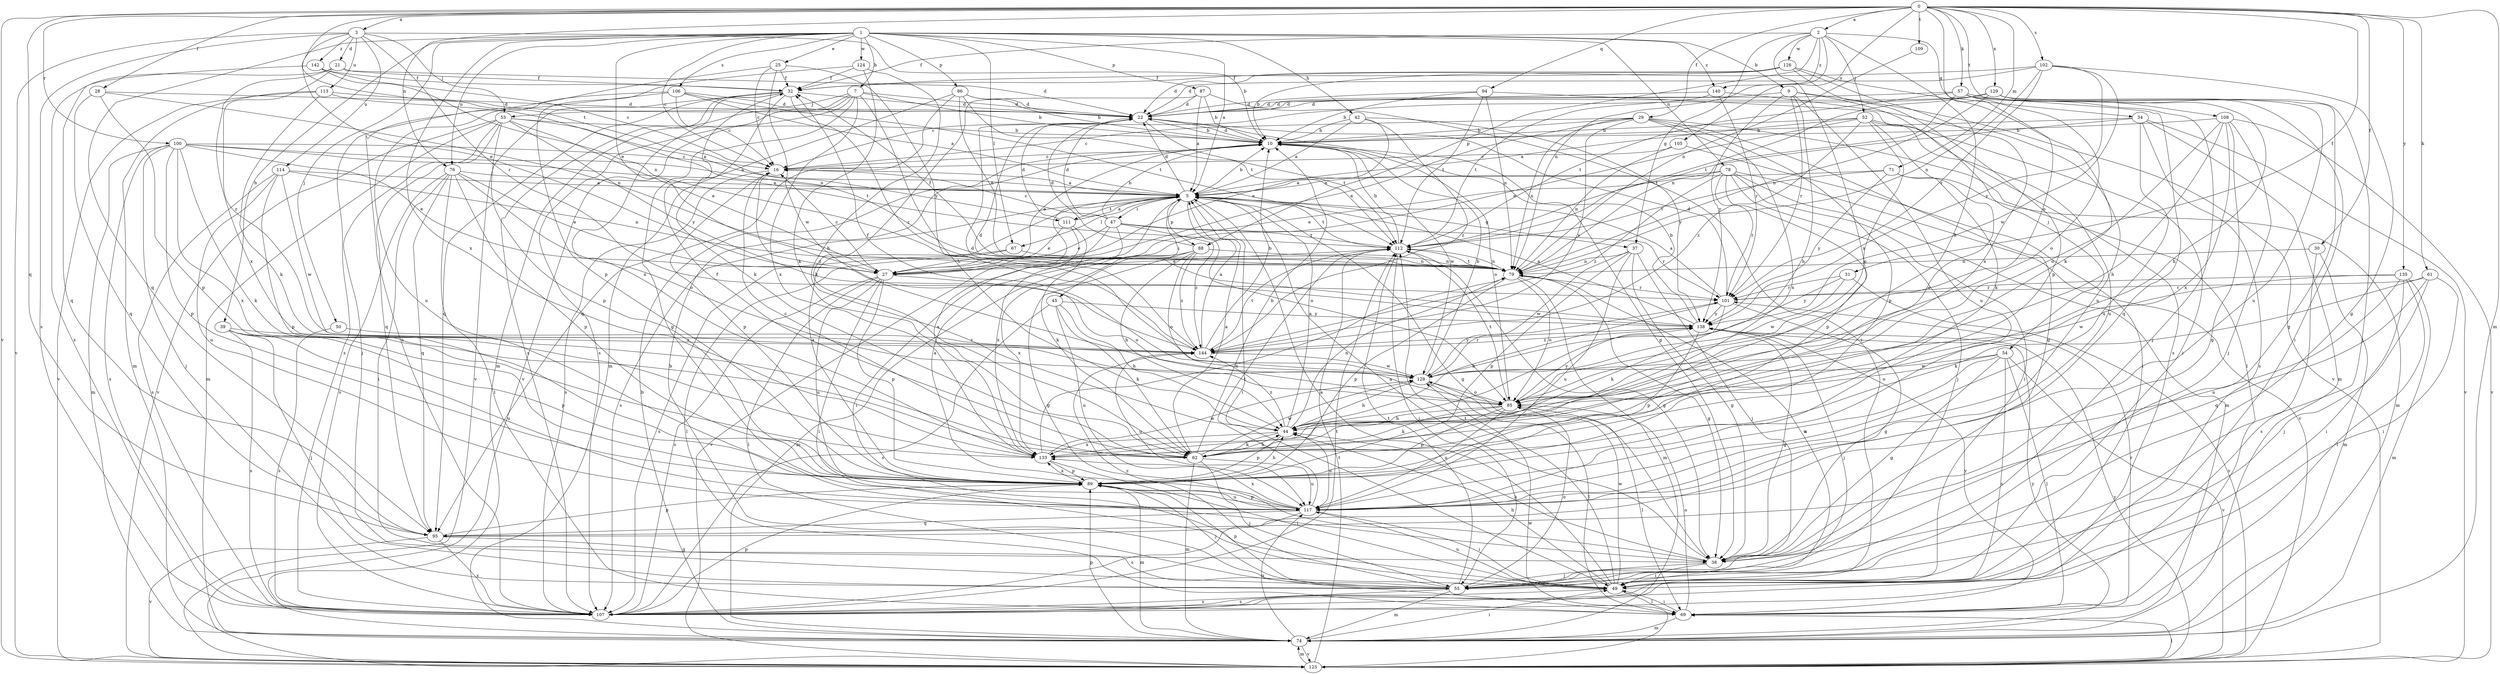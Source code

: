 strict digraph  {
0;
1;
2;
3;
5;
7;
9;
10;
16;
21;
22;
25;
27;
28;
29;
30;
31;
32;
34;
37;
38;
39;
42;
44;
45;
47;
49;
50;
52;
53;
54;
55;
57;
61;
62;
67;
69;
71;
74;
76;
78;
79;
85;
86;
87;
88;
89;
94;
95;
100;
101;
102;
105;
106;
107;
108;
109;
111;
112;
113;
114;
117;
123;
124;
126;
128;
129;
133;
135;
138;
140;
142;
144;
0 -> 2  [label=a];
0 -> 3  [label=a];
0 -> 28  [label=f];
0 -> 29  [label=f];
0 -> 30  [label=f];
0 -> 31  [label=f];
0 -> 57  [label=k];
0 -> 61  [label=k];
0 -> 71  [label=m];
0 -> 74  [label=m];
0 -> 76  [label=n];
0 -> 85  [label=o];
0 -> 94  [label=q];
0 -> 95  [label=q];
0 -> 100  [label=r];
0 -> 102  [label=s];
0 -> 105  [label=s];
0 -> 108  [label=t];
0 -> 109  [label=t];
0 -> 111  [label=t];
0 -> 123  [label=v];
0 -> 129  [label=x];
0 -> 135  [label=y];
1 -> 5  [label=a];
1 -> 7  [label=b];
1 -> 9  [label=b];
1 -> 16  [label=c];
1 -> 25  [label=e];
1 -> 27  [label=e];
1 -> 39  [label=h];
1 -> 42  [label=h];
1 -> 50  [label=j];
1 -> 67  [label=l];
1 -> 76  [label=n];
1 -> 78  [label=n];
1 -> 86  [label=p];
1 -> 87  [label=p];
1 -> 95  [label=q];
1 -> 106  [label=s];
1 -> 124  [label=w];
1 -> 133  [label=x];
1 -> 140  [label=z];
2 -> 32  [label=f];
2 -> 34  [label=g];
2 -> 37  [label=g];
2 -> 44  [label=h];
2 -> 52  [label=j];
2 -> 79  [label=n];
2 -> 88  [label=p];
2 -> 126  [label=w];
2 -> 133  [label=x];
2 -> 140  [label=z];
3 -> 10  [label=b];
3 -> 21  [label=d];
3 -> 27  [label=e];
3 -> 53  [label=j];
3 -> 101  [label=r];
3 -> 107  [label=s];
3 -> 113  [label=u];
3 -> 114  [label=u];
3 -> 123  [label=v];
3 -> 142  [label=z];
5 -> 10  [label=b];
5 -> 22  [label=d];
5 -> 37  [label=g];
5 -> 38  [label=g];
5 -> 45  [label=i];
5 -> 47  [label=i];
5 -> 49  [label=i];
5 -> 67  [label=l];
5 -> 85  [label=o];
5 -> 88  [label=p];
5 -> 107  [label=s];
5 -> 111  [label=t];
5 -> 112  [label=t];
7 -> 10  [label=b];
7 -> 22  [label=d];
7 -> 38  [label=g];
7 -> 44  [label=h];
7 -> 53  [label=j];
7 -> 74  [label=m];
7 -> 107  [label=s];
7 -> 123  [label=v];
7 -> 133  [label=x];
9 -> 22  [label=d];
9 -> 44  [label=h];
9 -> 54  [label=j];
9 -> 101  [label=r];
9 -> 117  [label=u];
9 -> 123  [label=v];
9 -> 138  [label=y];
10 -> 16  [label=c];
10 -> 22  [label=d];
10 -> 27  [label=e];
10 -> 85  [label=o];
10 -> 128  [label=w];
16 -> 5  [label=a];
16 -> 89  [label=p];
16 -> 107  [label=s];
16 -> 144  [label=z];
21 -> 22  [label=d];
21 -> 32  [label=f];
21 -> 107  [label=s];
21 -> 133  [label=x];
21 -> 144  [label=z];
22 -> 10  [label=b];
22 -> 38  [label=g];
22 -> 112  [label=t];
25 -> 16  [label=c];
25 -> 32  [label=f];
25 -> 107  [label=s];
25 -> 128  [label=w];
25 -> 138  [label=y];
27 -> 16  [label=c];
27 -> 49  [label=i];
27 -> 69  [label=l];
27 -> 85  [label=o];
27 -> 89  [label=p];
27 -> 107  [label=s];
27 -> 117  [label=u];
28 -> 22  [label=d];
28 -> 79  [label=n];
28 -> 89  [label=p];
28 -> 95  [label=q];
29 -> 10  [label=b];
29 -> 16  [label=c];
29 -> 27  [label=e];
29 -> 38  [label=g];
29 -> 69  [label=l];
29 -> 79  [label=n];
29 -> 89  [label=p];
29 -> 133  [label=x];
29 -> 144  [label=z];
30 -> 74  [label=m];
30 -> 79  [label=n];
30 -> 107  [label=s];
31 -> 101  [label=r];
31 -> 123  [label=v];
31 -> 128  [label=w];
31 -> 138  [label=y];
32 -> 22  [label=d];
32 -> 62  [label=k];
32 -> 95  [label=q];
32 -> 107  [label=s];
32 -> 123  [label=v];
32 -> 133  [label=x];
32 -> 144  [label=z];
34 -> 10  [label=b];
34 -> 74  [label=m];
34 -> 107  [label=s];
34 -> 112  [label=t];
34 -> 117  [label=u];
34 -> 123  [label=v];
37 -> 38  [label=g];
37 -> 55  [label=j];
37 -> 79  [label=n];
37 -> 89  [label=p];
37 -> 117  [label=u];
37 -> 128  [label=w];
38 -> 5  [label=a];
38 -> 44  [label=h];
38 -> 49  [label=i];
38 -> 55  [label=j];
39 -> 55  [label=j];
39 -> 89  [label=p];
39 -> 107  [label=s];
39 -> 117  [label=u];
39 -> 144  [label=z];
42 -> 5  [label=a];
42 -> 10  [label=b];
42 -> 27  [label=e];
42 -> 138  [label=y];
42 -> 144  [label=z];
44 -> 5  [label=a];
44 -> 62  [label=k];
44 -> 79  [label=n];
44 -> 89  [label=p];
44 -> 117  [label=u];
44 -> 133  [label=x];
44 -> 144  [label=z];
45 -> 44  [label=h];
45 -> 62  [label=k];
45 -> 107  [label=s];
45 -> 117  [label=u];
45 -> 138  [label=y];
47 -> 10  [label=b];
47 -> 16  [label=c];
47 -> 22  [label=d];
47 -> 27  [label=e];
47 -> 49  [label=i];
47 -> 101  [label=r];
47 -> 112  [label=t];
47 -> 133  [label=x];
47 -> 144  [label=z];
49 -> 5  [label=a];
49 -> 44  [label=h];
49 -> 69  [label=l];
49 -> 79  [label=n];
49 -> 107  [label=s];
49 -> 112  [label=t];
49 -> 117  [label=u];
49 -> 128  [label=w];
50 -> 107  [label=s];
50 -> 144  [label=z];
52 -> 5  [label=a];
52 -> 10  [label=b];
52 -> 27  [label=e];
52 -> 49  [label=i];
52 -> 62  [label=k];
52 -> 85  [label=o];
52 -> 117  [label=u];
52 -> 144  [label=z];
53 -> 5  [label=a];
53 -> 10  [label=b];
53 -> 27  [label=e];
53 -> 55  [label=j];
53 -> 74  [label=m];
53 -> 89  [label=p];
53 -> 95  [label=q];
53 -> 123  [label=v];
53 -> 138  [label=y];
54 -> 38  [label=g];
54 -> 69  [label=l];
54 -> 85  [label=o];
54 -> 107  [label=s];
54 -> 117  [label=u];
54 -> 123  [label=v];
54 -> 128  [label=w];
55 -> 10  [label=b];
55 -> 74  [label=m];
55 -> 85  [label=o];
55 -> 89  [label=p];
55 -> 107  [label=s];
55 -> 112  [label=t];
55 -> 144  [label=z];
57 -> 22  [label=d];
57 -> 49  [label=i];
57 -> 55  [label=j];
57 -> 79  [label=n];
57 -> 85  [label=o];
57 -> 95  [label=q];
57 -> 112  [label=t];
61 -> 49  [label=i];
61 -> 55  [label=j];
61 -> 62  [label=k];
61 -> 95  [label=q];
61 -> 101  [label=r];
62 -> 5  [label=a];
62 -> 10  [label=b];
62 -> 16  [label=c];
62 -> 32  [label=f];
62 -> 44  [label=h];
62 -> 55  [label=j];
62 -> 74  [label=m];
62 -> 117  [label=u];
62 -> 128  [label=w];
67 -> 69  [label=l];
67 -> 79  [label=n];
67 -> 107  [label=s];
69 -> 49  [label=i];
69 -> 74  [label=m];
69 -> 85  [label=o];
69 -> 101  [label=r];
69 -> 138  [label=y];
71 -> 5  [label=a];
71 -> 74  [label=m];
71 -> 85  [label=o];
71 -> 112  [label=t];
71 -> 138  [label=y];
74 -> 10  [label=b];
74 -> 49  [label=i];
74 -> 89  [label=p];
74 -> 117  [label=u];
74 -> 123  [label=v];
74 -> 138  [label=y];
76 -> 5  [label=a];
76 -> 27  [label=e];
76 -> 49  [label=i];
76 -> 69  [label=l];
76 -> 85  [label=o];
76 -> 89  [label=p];
76 -> 95  [label=q];
76 -> 107  [label=s];
78 -> 5  [label=a];
78 -> 27  [label=e];
78 -> 49  [label=i];
78 -> 55  [label=j];
78 -> 74  [label=m];
78 -> 89  [label=p];
78 -> 101  [label=r];
78 -> 123  [label=v];
78 -> 144  [label=z];
79 -> 32  [label=f];
79 -> 38  [label=g];
79 -> 74  [label=m];
79 -> 85  [label=o];
79 -> 89  [label=p];
79 -> 101  [label=r];
79 -> 112  [label=t];
85 -> 44  [label=h];
85 -> 62  [label=k];
85 -> 69  [label=l];
85 -> 89  [label=p];
85 -> 112  [label=t];
85 -> 117  [label=u];
85 -> 138  [label=y];
86 -> 10  [label=b];
86 -> 22  [label=d];
86 -> 74  [label=m];
86 -> 79  [label=n];
86 -> 95  [label=q];
86 -> 112  [label=t];
87 -> 5  [label=a];
87 -> 10  [label=b];
87 -> 22  [label=d];
87 -> 49  [label=i];
87 -> 62  [label=k];
88 -> 22  [label=d];
88 -> 38  [label=g];
88 -> 44  [label=h];
88 -> 74  [label=m];
88 -> 79  [label=n];
88 -> 85  [label=o];
88 -> 133  [label=x];
88 -> 144  [label=z];
89 -> 5  [label=a];
89 -> 44  [label=h];
89 -> 55  [label=j];
89 -> 74  [label=m];
89 -> 117  [label=u];
89 -> 133  [label=x];
94 -> 10  [label=b];
94 -> 22  [label=d];
94 -> 79  [label=n];
94 -> 107  [label=s];
94 -> 112  [label=t];
95 -> 38  [label=g];
95 -> 89  [label=p];
95 -> 107  [label=s];
95 -> 123  [label=v];
100 -> 5  [label=a];
100 -> 16  [label=c];
100 -> 27  [label=e];
100 -> 55  [label=j];
100 -> 62  [label=k];
100 -> 74  [label=m];
100 -> 89  [label=p];
100 -> 107  [label=s];
100 -> 112  [label=t];
100 -> 133  [label=x];
101 -> 5  [label=a];
101 -> 22  [label=d];
101 -> 38  [label=g];
101 -> 44  [label=h];
101 -> 62  [label=k];
101 -> 138  [label=y];
102 -> 22  [label=d];
102 -> 32  [label=f];
102 -> 38  [label=g];
102 -> 79  [label=n];
102 -> 101  [label=r];
102 -> 128  [label=w];
102 -> 138  [label=y];
105 -> 16  [label=c];
105 -> 49  [label=i];
105 -> 79  [label=n];
106 -> 5  [label=a];
106 -> 16  [label=c];
106 -> 22  [label=d];
106 -> 107  [label=s];
106 -> 112  [label=t];
106 -> 117  [label=u];
107 -> 89  [label=p];
107 -> 112  [label=t];
108 -> 10  [label=b];
108 -> 38  [label=g];
108 -> 44  [label=h];
108 -> 55  [label=j];
108 -> 85  [label=o];
108 -> 123  [label=v];
108 -> 133  [label=x];
109 -> 79  [label=n];
111 -> 5  [label=a];
111 -> 22  [label=d];
111 -> 27  [label=e];
111 -> 62  [label=k];
111 -> 123  [label=v];
112 -> 10  [label=b];
112 -> 27  [label=e];
112 -> 38  [label=g];
112 -> 55  [label=j];
112 -> 79  [label=n];
113 -> 22  [label=d];
113 -> 62  [label=k];
113 -> 74  [label=m];
113 -> 79  [label=n];
113 -> 123  [label=v];
114 -> 5  [label=a];
114 -> 79  [label=n];
114 -> 89  [label=p];
114 -> 107  [label=s];
114 -> 117  [label=u];
114 -> 128  [label=w];
117 -> 5  [label=a];
117 -> 49  [label=i];
117 -> 89  [label=p];
117 -> 95  [label=q];
117 -> 107  [label=s];
117 -> 112  [label=t];
117 -> 133  [label=x];
123 -> 69  [label=l];
123 -> 74  [label=m];
123 -> 112  [label=t];
123 -> 128  [label=w];
123 -> 138  [label=y];
124 -> 32  [label=f];
124 -> 44  [label=h];
124 -> 62  [label=k];
124 -> 89  [label=p];
126 -> 10  [label=b];
126 -> 22  [label=d];
126 -> 32  [label=f];
126 -> 62  [label=k];
126 -> 89  [label=p];
126 -> 133  [label=x];
128 -> 10  [label=b];
128 -> 22  [label=d];
128 -> 32  [label=f];
128 -> 44  [label=h];
128 -> 69  [label=l];
128 -> 85  [label=o];
128 -> 101  [label=r];
129 -> 16  [label=c];
129 -> 22  [label=d];
129 -> 38  [label=g];
129 -> 44  [label=h];
129 -> 55  [label=j];
129 -> 79  [label=n];
129 -> 112  [label=t];
129 -> 117  [label=u];
133 -> 5  [label=a];
133 -> 49  [label=i];
133 -> 79  [label=n];
133 -> 89  [label=p];
133 -> 128  [label=w];
135 -> 49  [label=i];
135 -> 69  [label=l];
135 -> 74  [label=m];
135 -> 101  [label=r];
135 -> 117  [label=u];
135 -> 128  [label=w];
138 -> 5  [label=a];
138 -> 10  [label=b];
138 -> 38  [label=g];
138 -> 55  [label=j];
138 -> 89  [label=p];
138 -> 144  [label=z];
140 -> 22  [label=d];
140 -> 101  [label=r];
140 -> 112  [label=t];
140 -> 117  [label=u];
142 -> 16  [label=c];
142 -> 32  [label=f];
142 -> 79  [label=n];
142 -> 95  [label=q];
144 -> 5  [label=a];
144 -> 10  [label=b];
144 -> 22  [label=d];
144 -> 112  [label=t];
144 -> 117  [label=u];
144 -> 128  [label=w];
144 -> 138  [label=y];
}
